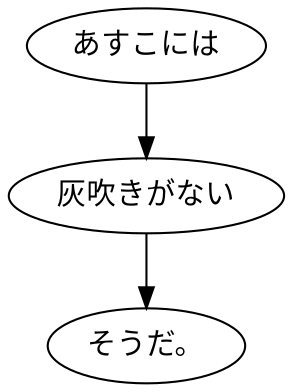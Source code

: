 digraph graph7816 {
	node0 [label="あすこには"];
	node1 [label="灰吹きがない"];
	node2 [label="そうだ。"];
	node0 -> node1;
	node1 -> node2;
}

